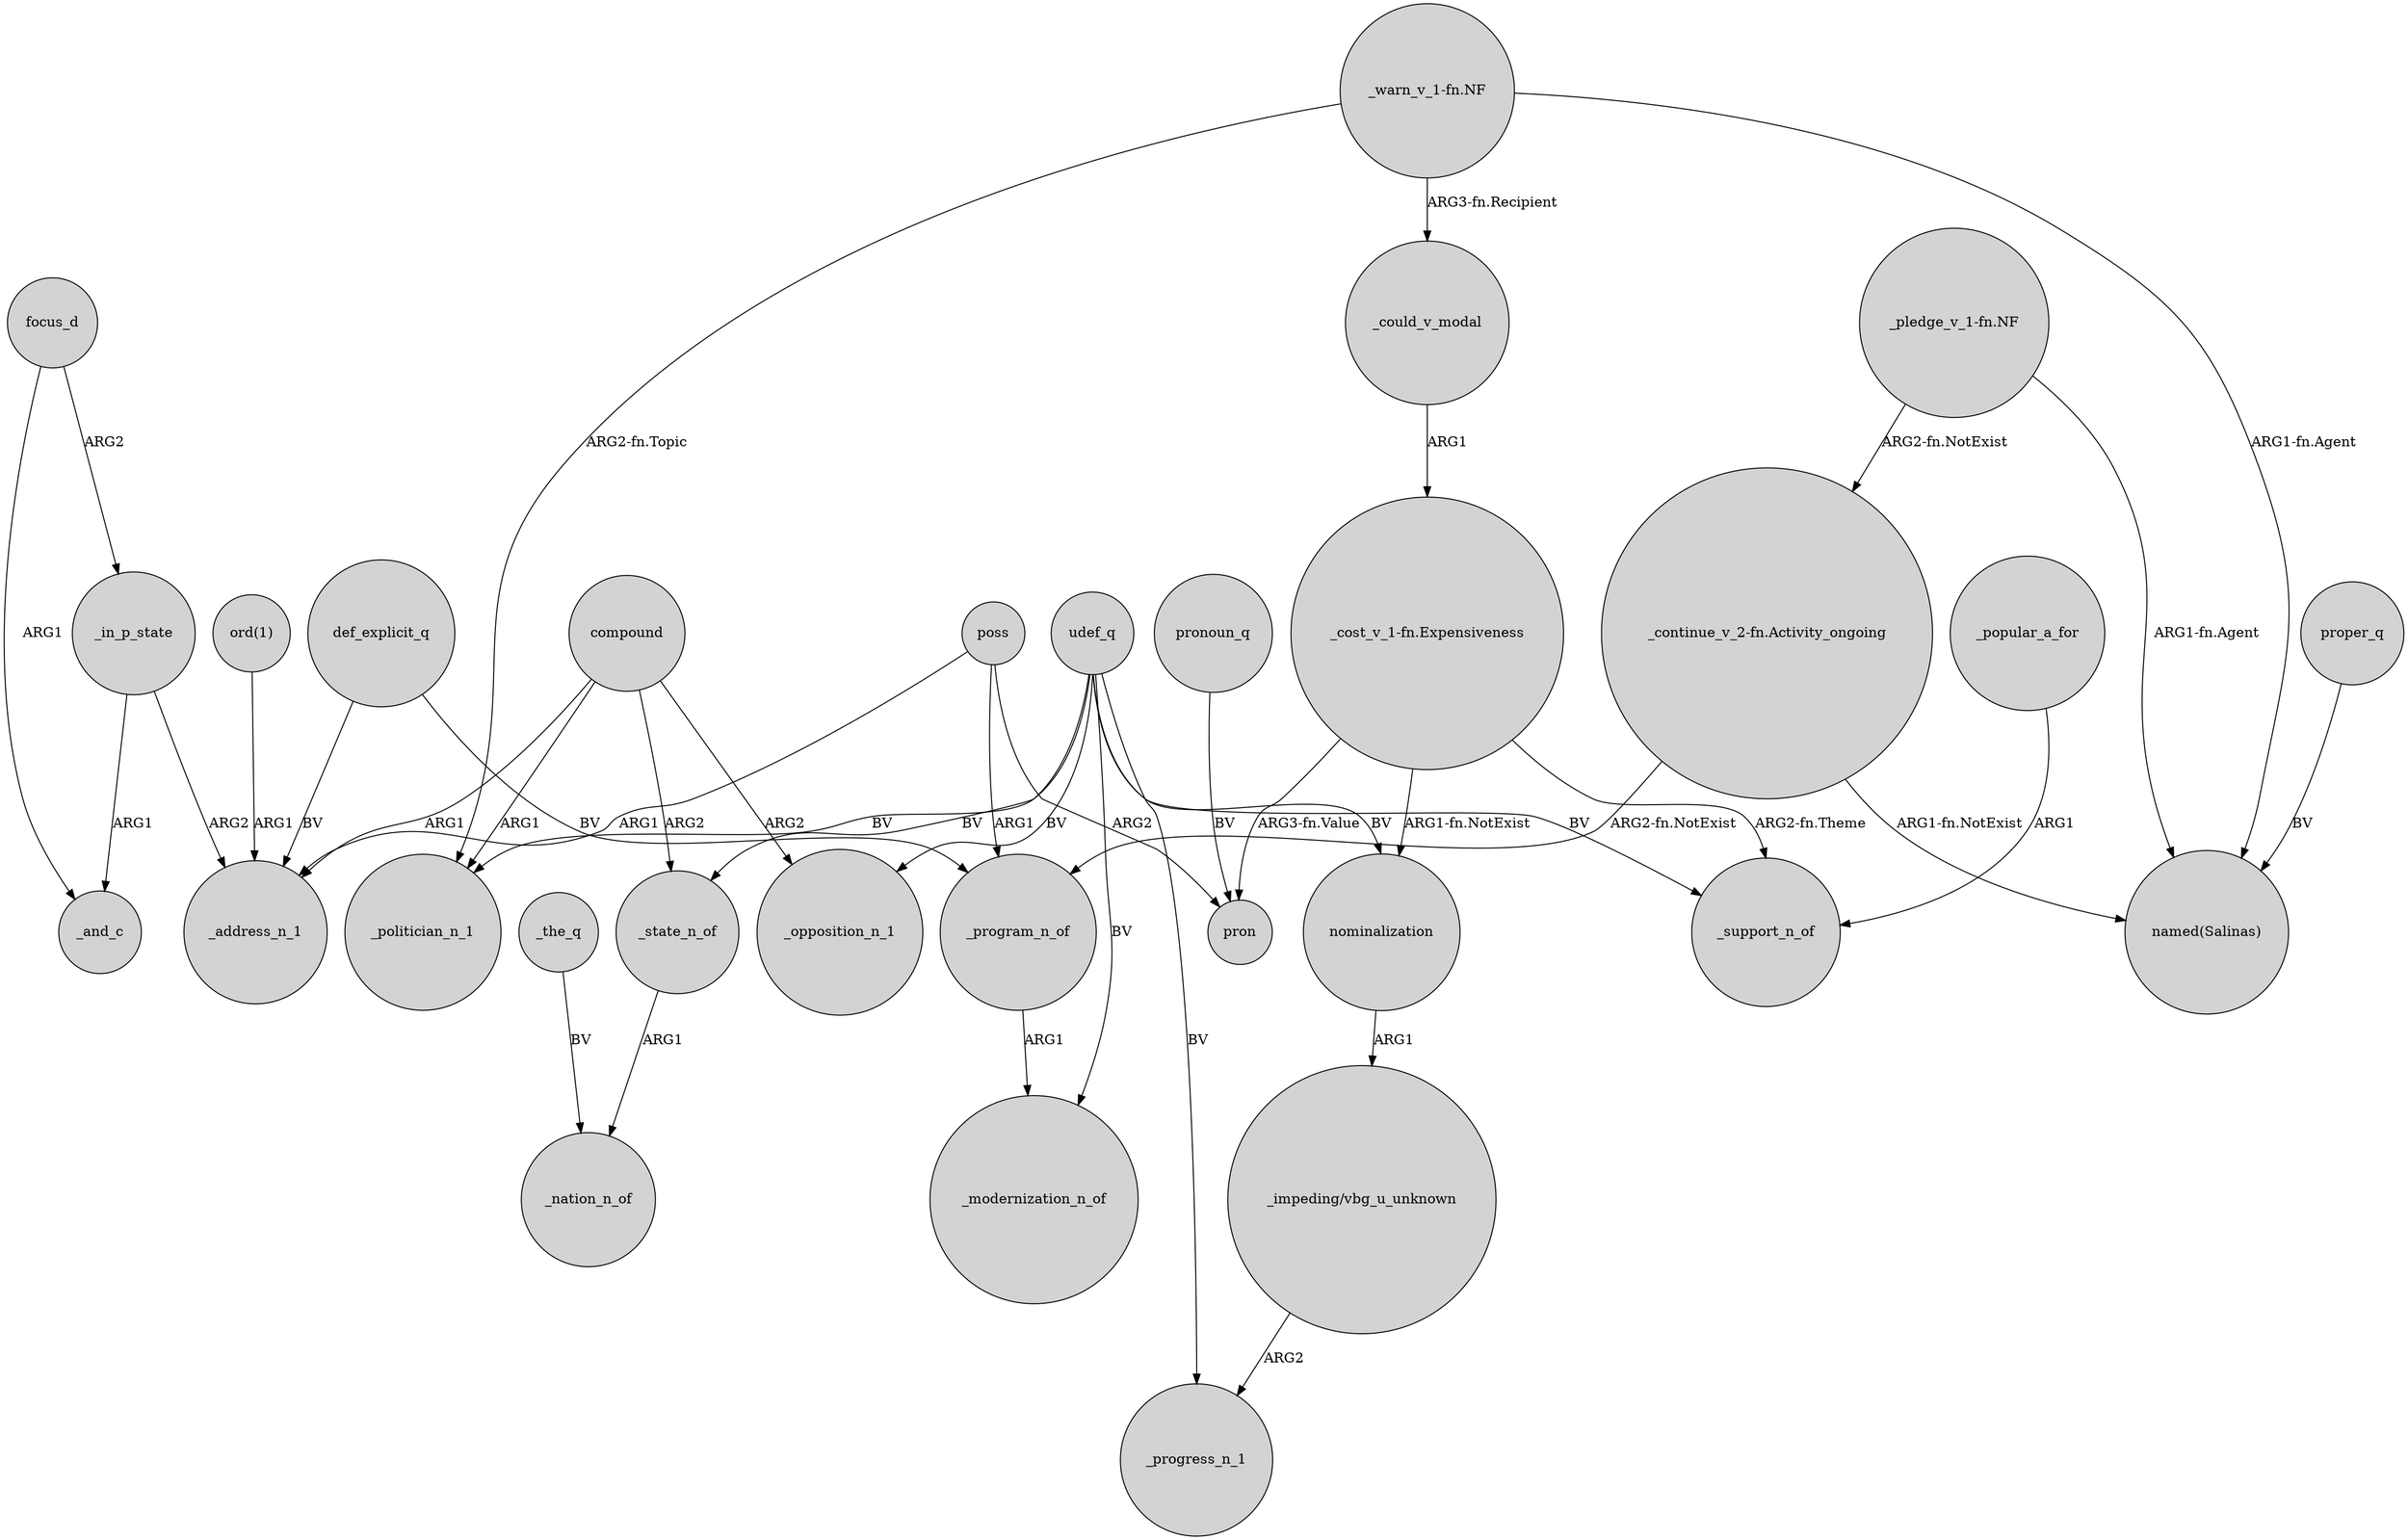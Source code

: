 digraph {
	node [shape=circle style=filled]
	poss -> _address_n_1 [label=ARG1]
	_popular_a_for -> _support_n_of [label=ARG1]
	_in_p_state -> _and_c [label=ARG1]
	"_warn_v_1-fn.NF" -> "named(Salinas)" [label="ARG1-fn.Agent"]
	poss -> pron [label=ARG2]
	udef_q -> _state_n_of [label=BV]
	focus_d -> _in_p_state [label=ARG2]
	"_continue_v_2-fn.Activity_ongoing" -> "named(Salinas)" [label="ARG1-fn.NotExist"]
	compound -> _opposition_n_1 [label=ARG2]
	"_warn_v_1-fn.NF" -> _could_v_modal [label="ARG3-fn.Recipient"]
	compound -> _state_n_of [label=ARG2]
	_state_n_of -> _nation_n_of [label=ARG1]
	compound -> _politician_n_1 [label=ARG1]
	"_pledge_v_1-fn.NF" -> "named(Salinas)" [label="ARG1-fn.Agent"]
	"_impeding/vbg_u_unknown" -> _progress_n_1 [label=ARG2]
	"ord(1)" -> _address_n_1 [label=ARG1]
	def_explicit_q -> _address_n_1 [label=BV]
	_in_p_state -> _address_n_1 [label=ARG2]
	udef_q -> _politician_n_1 [label=BV]
	"_pledge_v_1-fn.NF" -> "_continue_v_2-fn.Activity_ongoing" [label="ARG2-fn.NotExist"]
	poss -> _program_n_of [label=ARG1]
	pronoun_q -> pron [label=BV]
	"_cost_v_1-fn.Expensiveness" -> _support_n_of [label="ARG2-fn.Theme"]
	"_continue_v_2-fn.Activity_ongoing" -> _program_n_of [label="ARG2-fn.NotExist"]
	def_explicit_q -> _program_n_of [label=BV]
	_the_q -> _nation_n_of [label=BV]
	udef_q -> _modernization_n_of [label=BV]
	_could_v_modal -> "_cost_v_1-fn.Expensiveness" [label=ARG1]
	"_cost_v_1-fn.Expensiveness" -> nominalization [label="ARG1-fn.NotExist"]
	compound -> _address_n_1 [label=ARG1]
	"_warn_v_1-fn.NF" -> _politician_n_1 [label="ARG2-fn.Topic"]
	focus_d -> _and_c [label=ARG1]
	udef_q -> nominalization [label=BV]
	"_cost_v_1-fn.Expensiveness" -> pron [label="ARG3-fn.Value"]
	nominalization -> "_impeding/vbg_u_unknown" [label=ARG1]
	udef_q -> _progress_n_1 [label=BV]
	udef_q -> _support_n_of [label=BV]
	_program_n_of -> _modernization_n_of [label=ARG1]
	udef_q -> _opposition_n_1 [label=BV]
	proper_q -> "named(Salinas)" [label=BV]
}
